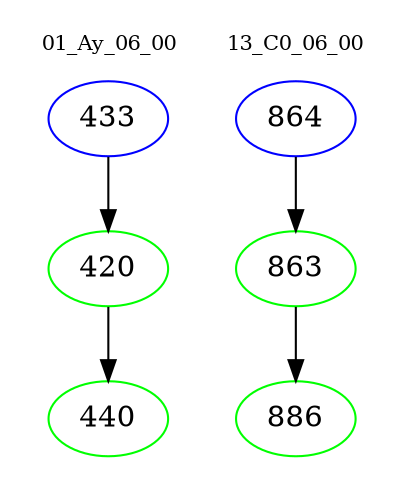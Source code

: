 digraph{
subgraph cluster_0 {
color = white
label = "01_Ay_06_00";
fontsize=10;
T0_433 [label="433", color="blue"]
T0_433 -> T0_420 [color="black"]
T0_420 [label="420", color="green"]
T0_420 -> T0_440 [color="black"]
T0_440 [label="440", color="green"]
}
subgraph cluster_1 {
color = white
label = "13_C0_06_00";
fontsize=10;
T1_864 [label="864", color="blue"]
T1_864 -> T1_863 [color="black"]
T1_863 [label="863", color="green"]
T1_863 -> T1_886 [color="black"]
T1_886 [label="886", color="green"]
}
}
